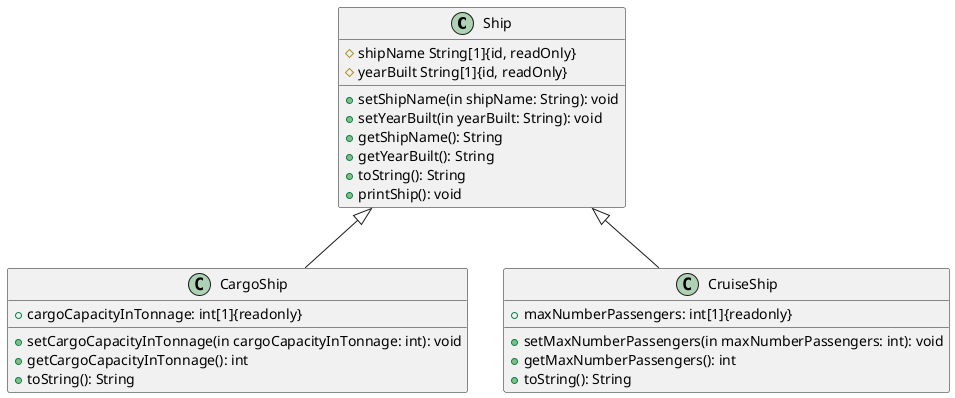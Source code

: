 @startuml
'https://plantuml.com/class-diagram


class Ship
class CargoShip
class CruiseShip

Ship <|-- CargoShip
Ship <|-- CruiseShip

Ship : #shipName String[1]{id, readOnly}
Ship : #yearBuilt String[1]{id, readOnly}
Ship : +setShipName(in shipName: String): void
Ship : +setYearBuilt(in yearBuilt: String): void
Ship : +getShipName(): String
Ship : +getYearBuilt(): String
Ship : +toString(): String
Ship : +printShip(): void

CargoShip : +cargoCapacityInTonnage: int[1]{readonly}
CargoShip : +setCargoCapacityInTonnage(in cargoCapacityInTonnage: int): void
CargoShip : +getCargoCapacityInTonnage(): int
CargoShip : +toString(): String

CruiseShip : +maxNumberPassengers: int[1]{readonly}
CruiseShip : +setMaxNumberPassengers(in maxNumberPassengers: int): void
CruiseShip : +getMaxNumberPassengers(): int
CruiseShip : +toString(): String
@enduml